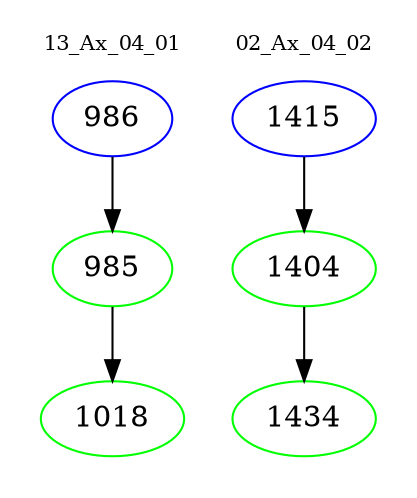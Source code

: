 digraph{
subgraph cluster_0 {
color = white
label = "13_Ax_04_01";
fontsize=10;
T0_986 [label="986", color="blue"]
T0_986 -> T0_985 [color="black"]
T0_985 [label="985", color="green"]
T0_985 -> T0_1018 [color="black"]
T0_1018 [label="1018", color="green"]
}
subgraph cluster_1 {
color = white
label = "02_Ax_04_02";
fontsize=10;
T1_1415 [label="1415", color="blue"]
T1_1415 -> T1_1404 [color="black"]
T1_1404 [label="1404", color="green"]
T1_1404 -> T1_1434 [color="black"]
T1_1434 [label="1434", color="green"]
}
}
